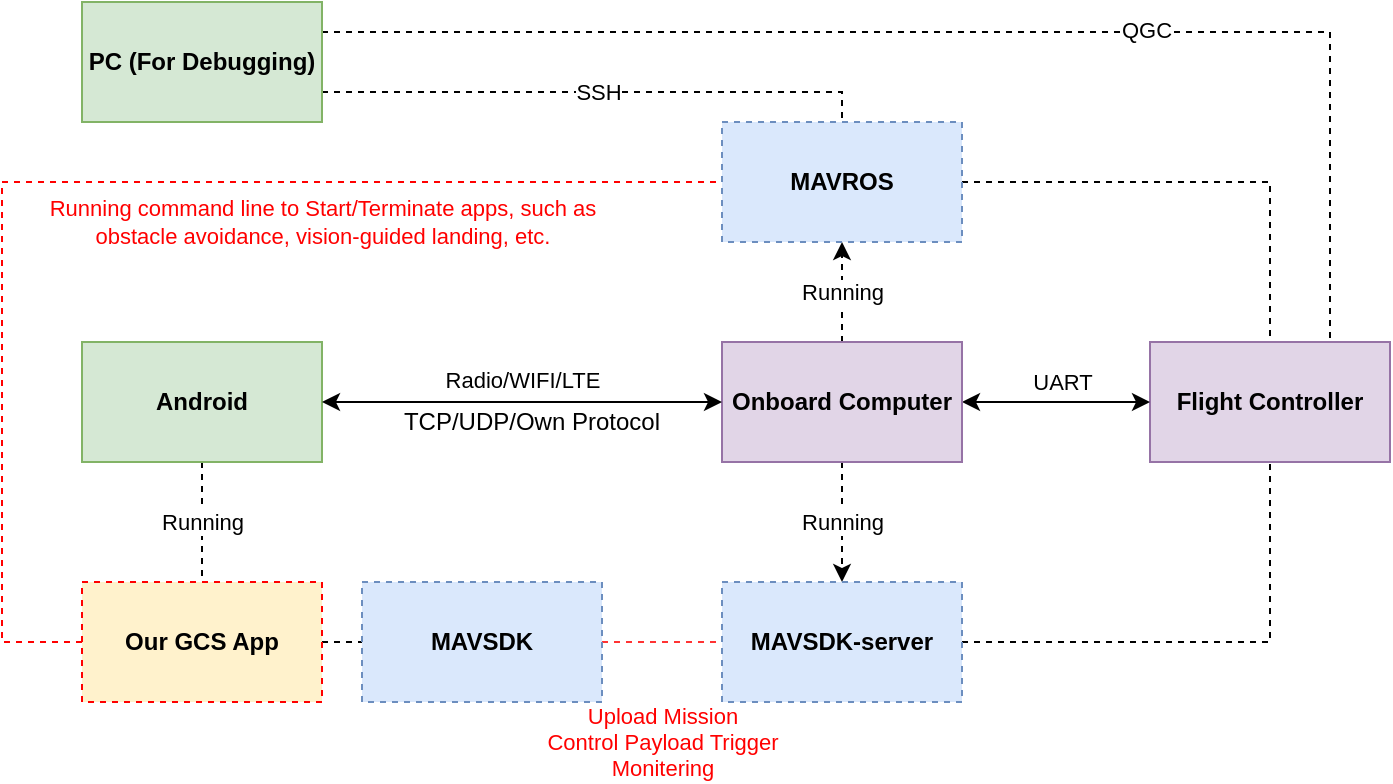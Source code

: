 <mxfile version="14.6.9" type="github">
  <diagram id="lMDNcOSs3lMQIxUguSS0" name="Page-1">
    <mxGraphModel dx="887" dy="814" grid="1" gridSize="10" guides="1" tooltips="1" connect="1" arrows="1" fold="1" page="1" pageScale="1" pageWidth="1169" pageHeight="827" math="0" shadow="0">
      <root>
        <mxCell id="0" />
        <mxCell id="1" parent="0" />
        <mxCell id="IrnzPBB1oJrZkGAjnWZN-1" value="Flight Controller" style="rounded=0;whiteSpace=wrap;html=1;fillColor=#e1d5e7;strokeColor=#9673a6;fontStyle=1" vertex="1" parent="1">
          <mxGeometry x="864" y="570" width="120" height="60" as="geometry" />
        </mxCell>
        <mxCell id="IrnzPBB1oJrZkGAjnWZN-2" style="edgeStyle=orthogonalEdgeStyle;rounded=0;orthogonalLoop=1;jettySize=auto;html=1;exitX=1;exitY=0.5;exitDx=0;exitDy=0;entryX=0;entryY=0.5;entryDx=0;entryDy=0;startArrow=classic;startFill=1;" edge="1" parent="1" source="IrnzPBB1oJrZkGAjnWZN-5" target="IrnzPBB1oJrZkGAjnWZN-1">
          <mxGeometry relative="1" as="geometry" />
        </mxCell>
        <mxCell id="IrnzPBB1oJrZkGAjnWZN-3" value="UART" style="edgeLabel;html=1;align=center;verticalAlign=middle;resizable=0;points=[];" vertex="1" connectable="0" parent="IrnzPBB1oJrZkGAjnWZN-2">
          <mxGeometry x="0.325" y="3" relative="1" as="geometry">
            <mxPoint x="-13" y="-7" as="offset" />
          </mxGeometry>
        </mxCell>
        <mxCell id="IrnzPBB1oJrZkGAjnWZN-4" value="Running" style="edgeStyle=orthogonalEdgeStyle;rounded=0;orthogonalLoop=1;jettySize=auto;html=1;exitX=0.5;exitY=0;exitDx=0;exitDy=0;entryX=0.5;entryY=1;entryDx=0;entryDy=0;dashed=1;startArrow=none;startFill=0;endArrow=classic;endFill=1;" edge="1" parent="1" source="IrnzPBB1oJrZkGAjnWZN-5" target="IrnzPBB1oJrZkGAjnWZN-9">
          <mxGeometry relative="1" as="geometry" />
        </mxCell>
        <mxCell id="IrnzPBB1oJrZkGAjnWZN-32" value="Running" style="edgeStyle=orthogonalEdgeStyle;rounded=0;orthogonalLoop=1;jettySize=auto;html=1;exitX=0.5;exitY=1;exitDx=0;exitDy=0;entryX=0.5;entryY=0;entryDx=0;entryDy=0;dashed=1;endArrow=classic;endFill=1;" edge="1" parent="1" source="IrnzPBB1oJrZkGAjnWZN-5" target="IrnzPBB1oJrZkGAjnWZN-30">
          <mxGeometry relative="1" as="geometry" />
        </mxCell>
        <mxCell id="IrnzPBB1oJrZkGAjnWZN-5" value="Onboard Computer" style="rounded=0;whiteSpace=wrap;html=1;fillColor=#e1d5e7;strokeColor=#9673a6;fontStyle=1" vertex="1" parent="1">
          <mxGeometry x="650" y="570" width="120" height="60" as="geometry" />
        </mxCell>
        <mxCell id="IrnzPBB1oJrZkGAjnWZN-8" style="edgeStyle=orthogonalEdgeStyle;rounded=0;orthogonalLoop=1;jettySize=auto;html=1;exitX=1;exitY=0.5;exitDx=0;exitDy=0;entryX=0.5;entryY=0;entryDx=0;entryDy=0;dashed=1;startArrow=none;startFill=0;endArrow=none;endFill=0;" edge="1" parent="1" source="IrnzPBB1oJrZkGAjnWZN-9" target="IrnzPBB1oJrZkGAjnWZN-1">
          <mxGeometry relative="1" as="geometry" />
        </mxCell>
        <mxCell id="IrnzPBB1oJrZkGAjnWZN-9" value="MAVROS" style="rounded=0;whiteSpace=wrap;html=1;fillColor=#dae8fc;strokeColor=#6c8ebf;fontStyle=1;dashed=1;" vertex="1" parent="1">
          <mxGeometry x="650" y="460" width="120" height="60" as="geometry" />
        </mxCell>
        <mxCell id="IrnzPBB1oJrZkGAjnWZN-28" style="edgeStyle=orthogonalEdgeStyle;rounded=0;orthogonalLoop=1;jettySize=auto;html=1;exitX=1;exitY=0.5;exitDx=0;exitDy=0;entryX=0;entryY=0.5;entryDx=0;entryDy=0;endArrow=none;endFill=0;dashed=1;" edge="1" parent="1" source="IrnzPBB1oJrZkGAjnWZN-11" target="IrnzPBB1oJrZkGAjnWZN-18">
          <mxGeometry relative="1" as="geometry" />
        </mxCell>
        <mxCell id="IrnzPBB1oJrZkGAjnWZN-41" value="Running command line to Start/Terminate apps, such as &lt;br&gt;obstacle avoidance, vision-guided landing, etc." style="edgeStyle=orthogonalEdgeStyle;rounded=0;orthogonalLoop=1;jettySize=auto;html=1;exitX=0;exitY=0.5;exitDx=0;exitDy=0;entryX=0;entryY=0.5;entryDx=0;entryDy=0;dashed=1;startArrow=none;startFill=0;endArrow=none;endFill=0;strokeColor=#FF0000;fontColor=#FF0000;" edge="1" parent="1" source="IrnzPBB1oJrZkGAjnWZN-11" target="IrnzPBB1oJrZkGAjnWZN-9">
          <mxGeometry x="0.365" y="-20" relative="1" as="geometry">
            <Array as="points">
              <mxPoint x="290" y="720" />
              <mxPoint x="290" y="490" />
            </Array>
            <mxPoint as="offset" />
          </mxGeometry>
        </mxCell>
        <mxCell id="IrnzPBB1oJrZkGAjnWZN-11" value="Our GCS App" style="rounded=0;whiteSpace=wrap;html=1;fillColor=#fff2cc;fontStyle=1;dashed=1;strokeColor=#FF0000;" vertex="1" parent="1">
          <mxGeometry x="330" y="690" width="120" height="60" as="geometry" />
        </mxCell>
        <mxCell id="IrnzPBB1oJrZkGAjnWZN-29" value="Running" style="edgeStyle=orthogonalEdgeStyle;rounded=0;orthogonalLoop=1;jettySize=auto;html=1;exitX=0.5;exitY=1;exitDx=0;exitDy=0;entryX=0.5;entryY=0;entryDx=0;entryDy=0;dashed=1;endArrow=none;endFill=0;" edge="1" parent="1" source="IrnzPBB1oJrZkGAjnWZN-15" target="IrnzPBB1oJrZkGAjnWZN-11">
          <mxGeometry relative="1" as="geometry" />
        </mxCell>
        <mxCell id="IrnzPBB1oJrZkGAjnWZN-15" value="Android" style="rounded=0;whiteSpace=wrap;html=1;fillColor=#d5e8d4;strokeColor=#82b366;fontStyle=1" vertex="1" parent="1">
          <mxGeometry x="330" y="570" width="120" height="60" as="geometry" />
        </mxCell>
        <mxCell id="IrnzPBB1oJrZkGAjnWZN-16" style="edgeStyle=orthogonalEdgeStyle;rounded=0;orthogonalLoop=1;jettySize=auto;html=1;exitX=1;exitY=0.5;exitDx=0;exitDy=0;startArrow=classic;startFill=1;entryX=0;entryY=0.5;entryDx=0;entryDy=0;" edge="1" parent="1" source="IrnzPBB1oJrZkGAjnWZN-15" target="IrnzPBB1oJrZkGAjnWZN-5">
          <mxGeometry relative="1" as="geometry">
            <mxPoint x="780" y="610" as="sourcePoint" />
            <mxPoint x="650" y="600" as="targetPoint" />
            <Array as="points">
              <mxPoint x="560" y="600" />
              <mxPoint x="560" y="600" />
            </Array>
          </mxGeometry>
        </mxCell>
        <mxCell id="IrnzPBB1oJrZkGAjnWZN-31" value="Upload Mission&lt;br&gt;Control Payload Trigger&lt;br&gt;Monitering" style="edgeStyle=orthogonalEdgeStyle;rounded=0;orthogonalLoop=1;jettySize=auto;html=1;exitX=1;exitY=0.5;exitDx=0;exitDy=0;entryX=0;entryY=0.5;entryDx=0;entryDy=0;dashed=1;endArrow=none;endFill=0;strokeColor=#FF3333;fontColor=#FF0000;" edge="1" parent="1" source="IrnzPBB1oJrZkGAjnWZN-18" target="IrnzPBB1oJrZkGAjnWZN-30">
          <mxGeometry y="-50" relative="1" as="geometry">
            <mxPoint as="offset" />
          </mxGeometry>
        </mxCell>
        <mxCell id="IrnzPBB1oJrZkGAjnWZN-18" value="MAVSDK" style="rounded=0;whiteSpace=wrap;html=1;fillColor=#dae8fc;strokeColor=#6c8ebf;fontStyle=1;dashed=1;" vertex="1" parent="1">
          <mxGeometry x="470" y="690" width="120" height="60" as="geometry" />
        </mxCell>
        <mxCell id="IrnzPBB1oJrZkGAjnWZN-19" value="Radio/WIFI/LTE" style="edgeLabel;html=1;align=center;verticalAlign=middle;resizable=0;points=[];" vertex="1" connectable="0" parent="1">
          <mxGeometry x="550" y="589.0" as="geometry" />
        </mxCell>
        <mxCell id="IrnzPBB1oJrZkGAjnWZN-21" value="" style="shape=image;verticalLabelPosition=bottom;labelBackgroundColor=#ffffff;verticalAlign=top;aspect=fixed;imageAspect=0;image=https://mavlink.io/assets/site/logo_mavlink_small.png;" vertex="1" parent="1">
          <mxGeometry x="790" y="468" width="74" height="17.76" as="geometry" />
        </mxCell>
        <mxCell id="IrnzPBB1oJrZkGAjnWZN-25" value="" style="shape=image;html=1;verticalAlign=top;verticalLabelPosition=bottom;labelBackgroundColor=#ffffff;imageAspect=0;aspect=fixed;image=https://cdn2.iconfinder.com/data/icons/strongicon-vol-24-free/24/filetype-16-128.png;dashed=1;" vertex="1" parent="1">
          <mxGeometry x="660" y="481" width="18" height="18" as="geometry" />
        </mxCell>
        <mxCell id="IrnzPBB1oJrZkGAjnWZN-26" value="" style="shape=image;html=1;verticalAlign=top;verticalLabelPosition=bottom;labelBackgroundColor=#ffffff;imageAspect=0;aspect=fixed;image=https://cdn4.iconfinder.com/data/icons/logos-and-brands/512/181_Java_logo_logos-128.png;dashed=1;" vertex="1" parent="1">
          <mxGeometry x="480" y="710" width="20" height="20" as="geometry" />
        </mxCell>
        <mxCell id="IrnzPBB1oJrZkGAjnWZN-33" style="edgeStyle=orthogonalEdgeStyle;rounded=0;orthogonalLoop=1;jettySize=auto;html=1;exitX=1;exitY=0.5;exitDx=0;exitDy=0;entryX=0.5;entryY=1;entryDx=0;entryDy=0;dashed=1;endArrow=none;endFill=0;" edge="1" parent="1" source="IrnzPBB1oJrZkGAjnWZN-30" target="IrnzPBB1oJrZkGAjnWZN-1">
          <mxGeometry relative="1" as="geometry" />
        </mxCell>
        <mxCell id="IrnzPBB1oJrZkGAjnWZN-30" value="MAVSDK-server" style="rounded=0;whiteSpace=wrap;html=1;fillColor=#dae8fc;strokeColor=#6c8ebf;fontStyle=1;dashed=1;" vertex="1" parent="1">
          <mxGeometry x="650" y="690" width="120" height="60" as="geometry" />
        </mxCell>
        <mxCell id="IrnzPBB1oJrZkGAjnWZN-34" value="" style="shape=image;verticalLabelPosition=bottom;labelBackgroundColor=#ffffff;verticalAlign=top;aspect=fixed;imageAspect=0;image=https://mavlink.io/assets/site/logo_mavlink_small.png;" vertex="1" parent="1">
          <mxGeometry x="790" y="692.24" width="74" height="17.76" as="geometry" />
        </mxCell>
        <mxCell id="IrnzPBB1oJrZkGAjnWZN-35" value="TCP/UDP/Own Protocol" style="text;html=1;strokeColor=none;fillColor=none;align=center;verticalAlign=middle;whiteSpace=wrap;rounded=0;" vertex="1" parent="1">
          <mxGeometry x="470" y="600" width="170" height="20" as="geometry" />
        </mxCell>
        <mxCell id="IrnzPBB1oJrZkGAjnWZN-39" value="SSH" style="edgeStyle=orthogonalEdgeStyle;rounded=0;orthogonalLoop=1;jettySize=auto;html=1;exitX=1;exitY=0.75;exitDx=0;exitDy=0;entryX=0.5;entryY=0;entryDx=0;entryDy=0;startArrow=none;startFill=0;endArrow=none;endFill=0;dashed=1;" edge="1" parent="1" source="IrnzPBB1oJrZkGAjnWZN-36" target="IrnzPBB1oJrZkGAjnWZN-9">
          <mxGeometry relative="1" as="geometry">
            <Array as="points">
              <mxPoint x="710" y="445" />
            </Array>
          </mxGeometry>
        </mxCell>
        <mxCell id="IrnzPBB1oJrZkGAjnWZN-42" style="edgeStyle=orthogonalEdgeStyle;rounded=0;orthogonalLoop=1;jettySize=auto;html=1;exitX=1;exitY=0.25;exitDx=0;exitDy=0;entryX=0.75;entryY=0;entryDx=0;entryDy=0;dashed=1;startArrow=none;startFill=0;endArrow=none;endFill=0;" edge="1" parent="1" source="IrnzPBB1oJrZkGAjnWZN-36" target="IrnzPBB1oJrZkGAjnWZN-1">
          <mxGeometry relative="1" as="geometry" />
        </mxCell>
        <mxCell id="IrnzPBB1oJrZkGAjnWZN-43" value="QGC" style="edgeLabel;html=1;align=center;verticalAlign=middle;resizable=0;points=[];" vertex="1" connectable="0" parent="IrnzPBB1oJrZkGAjnWZN-42">
          <mxGeometry x="0.251" y="1" relative="1" as="geometry">
            <mxPoint as="offset" />
          </mxGeometry>
        </mxCell>
        <mxCell id="IrnzPBB1oJrZkGAjnWZN-36" value="PC (For Debugging)" style="rounded=0;whiteSpace=wrap;html=1;fillColor=#d5e8d4;strokeColor=#82b366;fontStyle=1" vertex="1" parent="1">
          <mxGeometry x="330" y="400" width="120" height="60" as="geometry" />
        </mxCell>
      </root>
    </mxGraphModel>
  </diagram>
</mxfile>
